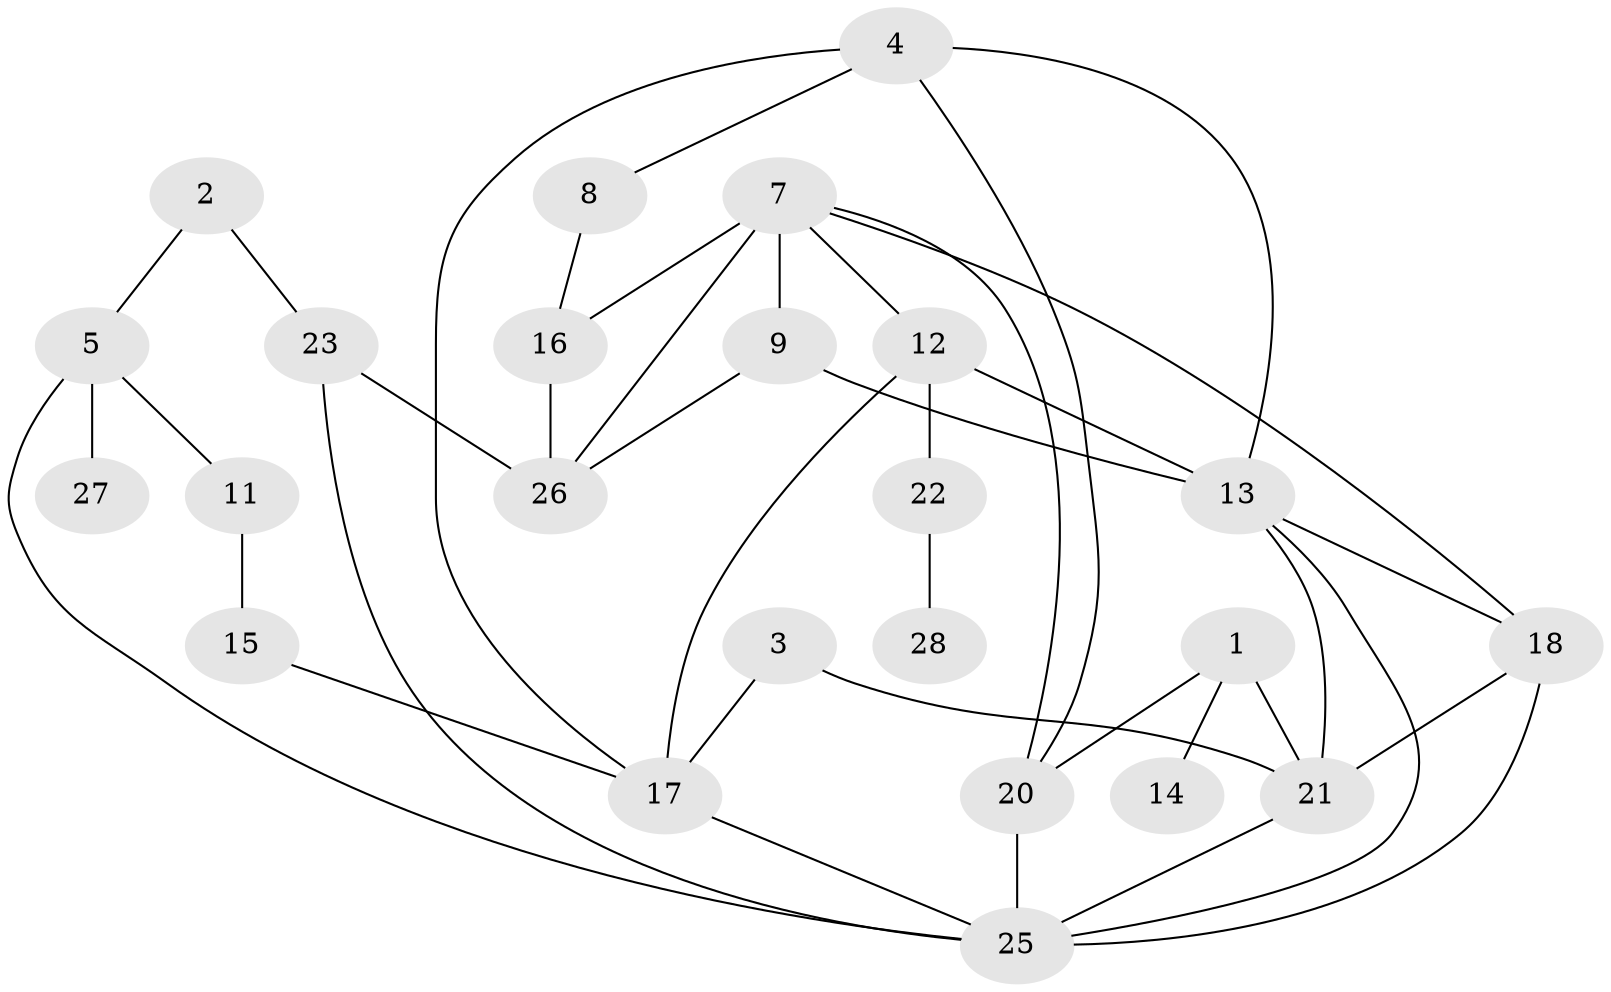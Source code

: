 // original degree distribution, {3: 0.25, 2: 0.25, 1: 0.17857142857142858, 4: 0.16071428571428573, 0: 0.05357142857142857, 5: 0.10714285714285714}
// Generated by graph-tools (version 1.1) at 2025/00/03/09/25 03:00:55]
// undirected, 24 vertices, 40 edges
graph export_dot {
graph [start="1"]
  node [color=gray90,style=filled];
  1;
  2;
  3;
  4;
  5;
  7;
  8;
  9;
  11;
  12;
  13;
  14;
  15;
  16;
  17;
  18;
  20;
  21;
  22;
  23;
  25;
  26;
  27;
  28;
  1 -- 14 [weight=1.0];
  1 -- 20 [weight=1.0];
  1 -- 21 [weight=1.0];
  2 -- 5 [weight=1.0];
  2 -- 23 [weight=1.0];
  3 -- 17 [weight=1.0];
  3 -- 21 [weight=1.0];
  4 -- 8 [weight=1.0];
  4 -- 13 [weight=1.0];
  4 -- 17 [weight=1.0];
  4 -- 20 [weight=1.0];
  5 -- 11 [weight=1.0];
  5 -- 25 [weight=2.0];
  5 -- 27 [weight=1.0];
  7 -- 9 [weight=2.0];
  7 -- 12 [weight=1.0];
  7 -- 16 [weight=1.0];
  7 -- 18 [weight=1.0];
  7 -- 20 [weight=1.0];
  7 -- 26 [weight=1.0];
  8 -- 16 [weight=1.0];
  9 -- 13 [weight=2.0];
  9 -- 26 [weight=1.0];
  11 -- 15 [weight=1.0];
  12 -- 13 [weight=1.0];
  12 -- 17 [weight=1.0];
  12 -- 22 [weight=1.0];
  13 -- 18 [weight=2.0];
  13 -- 21 [weight=1.0];
  13 -- 25 [weight=1.0];
  15 -- 17 [weight=1.0];
  16 -- 26 [weight=1.0];
  17 -- 25 [weight=1.0];
  18 -- 21 [weight=1.0];
  18 -- 25 [weight=1.0];
  20 -- 25 [weight=2.0];
  21 -- 25 [weight=1.0];
  22 -- 28 [weight=1.0];
  23 -- 25 [weight=1.0];
  23 -- 26 [weight=1.0];
}
